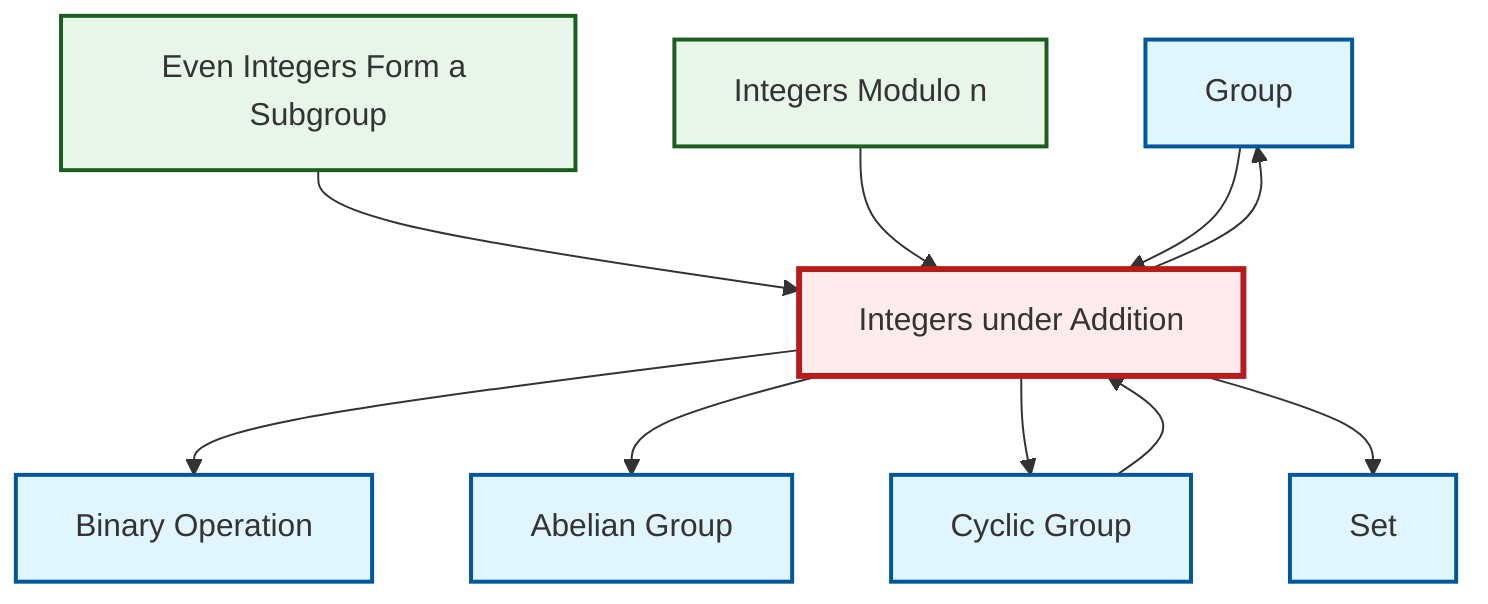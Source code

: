 graph TD
    classDef definition fill:#e1f5fe,stroke:#01579b,stroke-width:2px
    classDef theorem fill:#f3e5f5,stroke:#4a148c,stroke-width:2px
    classDef axiom fill:#fff3e0,stroke:#e65100,stroke-width:2px
    classDef example fill:#e8f5e9,stroke:#1b5e20,stroke-width:2px
    classDef current fill:#ffebee,stroke:#b71c1c,stroke-width:3px
    def-abelian-group["Abelian Group"]:::definition
    def-group["Group"]:::definition
    ex-quotient-integers-mod-n["Integers Modulo n"]:::example
    def-cyclic-group["Cyclic Group"]:::definition
    def-set["Set"]:::definition
    ex-integers-addition["Integers under Addition"]:::example
    ex-even-integers-subgroup["Even Integers Form a Subgroup"]:::example
    def-binary-operation["Binary Operation"]:::definition
    ex-integers-addition --> def-binary-operation
    ex-integers-addition --> def-group
    def-cyclic-group --> ex-integers-addition
    ex-integers-addition --> def-abelian-group
    ex-integers-addition --> def-cyclic-group
    ex-even-integers-subgroup --> ex-integers-addition
    ex-quotient-integers-mod-n --> ex-integers-addition
    def-group --> ex-integers-addition
    ex-integers-addition --> def-set
    class ex-integers-addition current